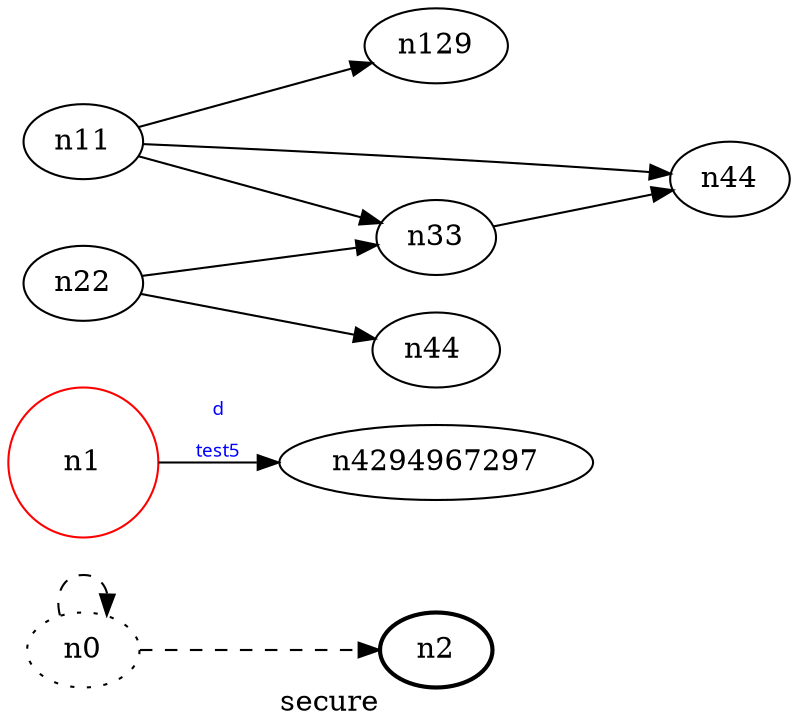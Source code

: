 digraph test5 {
	rankdir=LR;
	fontcolor=blue; /* c0; c1; c0 -- c1 */
	n0 [style=dotted, fillcolor="#123456"]; // c2; c3; c2 -- c3
	n1 [height=1, width=1, color=red, style=fillｰed];
	n2 [style=bold, xlabel="secure"];
	n0 -> n0 -> n2[style=dashed];
	n1 -> n4294967297 [fontname="comic sans", label="d\n\l\G", fontcolor=blue, fontsize=9];
	n11 -> n129;
	n11 -> n33;
	n11 -> n44;
	n22 -> n33;
	n22 -> n44 ;
	n33 -> n44;
}
